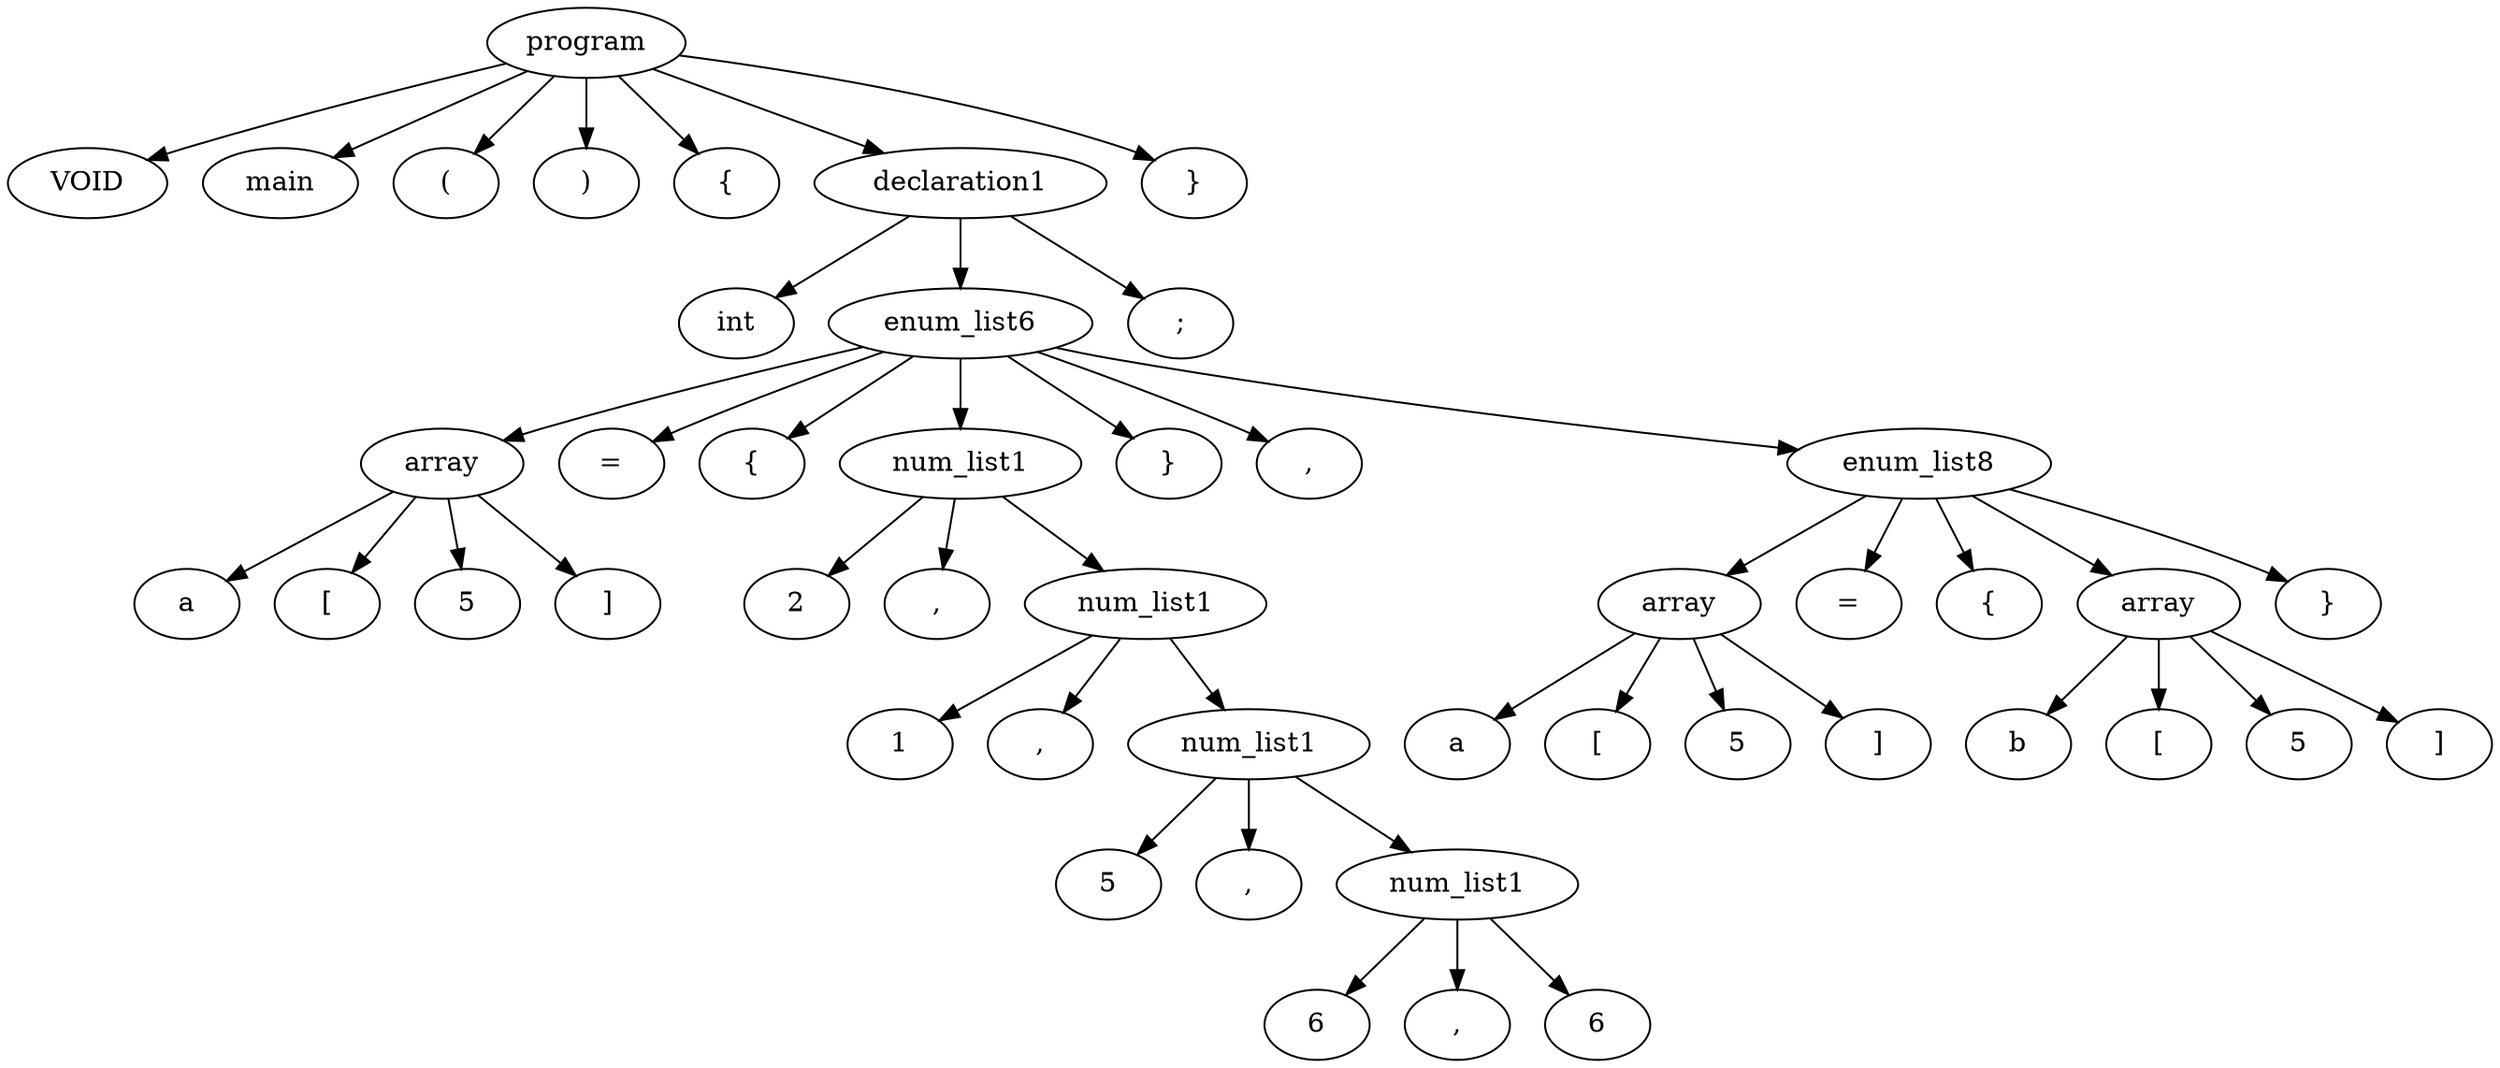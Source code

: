 strict digraph graphname {

0 [label="program"]
1 [label=" VOID "]; 
0 -> 1 ; 
2 [label=" main "]; 
0 -> 2 ; 
3 [label=" ( "]; 
0 -> 3 ; 
4 [label=" ) "]; 
0 -> 4 ; 
5 [label=" { "]; 
0 -> 5 ; 
6 [label=" declaration1 "]; 
0 -> 6 ; 
7 [label=" int "]; 
6 -> 7 ; 
8 [label=" enum_list6 "]; 
6 -> 8 ; 
9 [label=" array "]; 
8 -> 9 ; 
10 [label=" a "]; 
9 -> 10 ; 
11 [label=" [ "]; 
9 -> 11 ; 
12 [label=" 5 "]; 
9 -> 12 ; 
13 [label=" ] "]; 
9 -> 13 ; 
14 [label=" = "]; 
8 -> 14 ; 
15 [label=" { "]; 
8 -> 15 ; 
16 [label=" num_list1 "]; 
8 -> 16 ; 
17 [label=" 2 "]; 
16 -> 17 ; 
18 [label=" , "]; 
16 -> 18 ; 
19 [label=" num_list1 "]; 
16 -> 19 ; 
20 [label=" 1 "]; 
19 -> 20 ; 
21 [label=" , "]; 
19 -> 21 ; 
22 [label=" num_list1 "]; 
19 -> 22 ; 
23 [label=" 5 "]; 
22 -> 23 ; 
24 [label=" , "]; 
22 -> 24 ; 
25 [label=" num_list1 "]; 
22 -> 25 ; 
26 [label=" 6 "]; 
25 -> 26 ; 
27 [label=" , "]; 
25 -> 27 ; 
28 [label=" 6 "]; 
25 -> 28 ; 
29 [label=" } "]; 
8 -> 29 ; 
30 [label=" , "]; 
8 -> 30 ; 
31 [label=" enum_list8 "]; 
8 -> 31 ; 
32 [label=" array "]; 
31 -> 32 ; 
33 [label=" a "]; 
32 -> 33 ; 
34 [label=" [ "]; 
32 -> 34 ; 
35 [label=" 5 "]; 
32 -> 35 ; 
36 [label=" ] "]; 
32 -> 36 ; 
37 [label=" = "]; 
31 -> 37 ; 
38 [label=" { "]; 
31 -> 38 ; 
39 [label=" array "]; 
31 -> 39 ; 
40 [label=" b "]; 
39 -> 40 ; 
41 [label=" [ "]; 
39 -> 41 ; 
42 [label=" 5 "]; 
39 -> 42 ; 
43 [label=" ] "]; 
39 -> 43 ; 
44 [label=" } "]; 
31 -> 44 ; 
45 [label=" ; "]; 
6 -> 45 ; 
46 [label=" } "]; 
0 -> 46 ; 


}